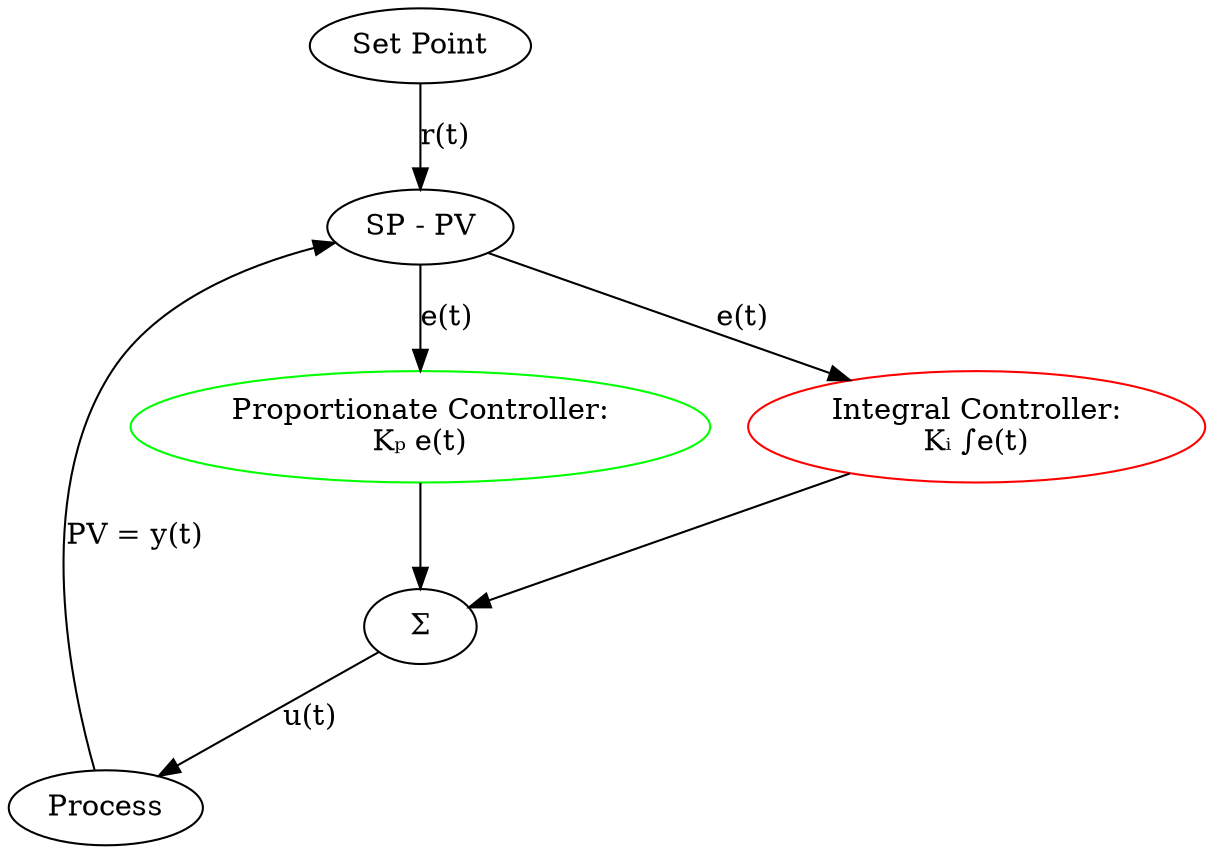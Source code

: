 digraph PI {
    SP [label="Set Point"];
    PR [label="Process"];
    S1 [label="SP - PV"];
    P  [color=green,label="Proportionate Controller:\nKₚ e(t)"];
    I  [color=red,label="Integral Controller:\nKᵢ ∫e(t)"];
    S2 [label="Σ"];

    SP -> S1 [label="r(t)"];
    PR -> S1 [label="PV = y(t)"];
    S1 -> P  [label="e(t)"];
    S1 -> I  [label="e(t)"];
    P  -> S2;
    I  -> S2;
    S2 -> PR [label="u(t)"];
}
